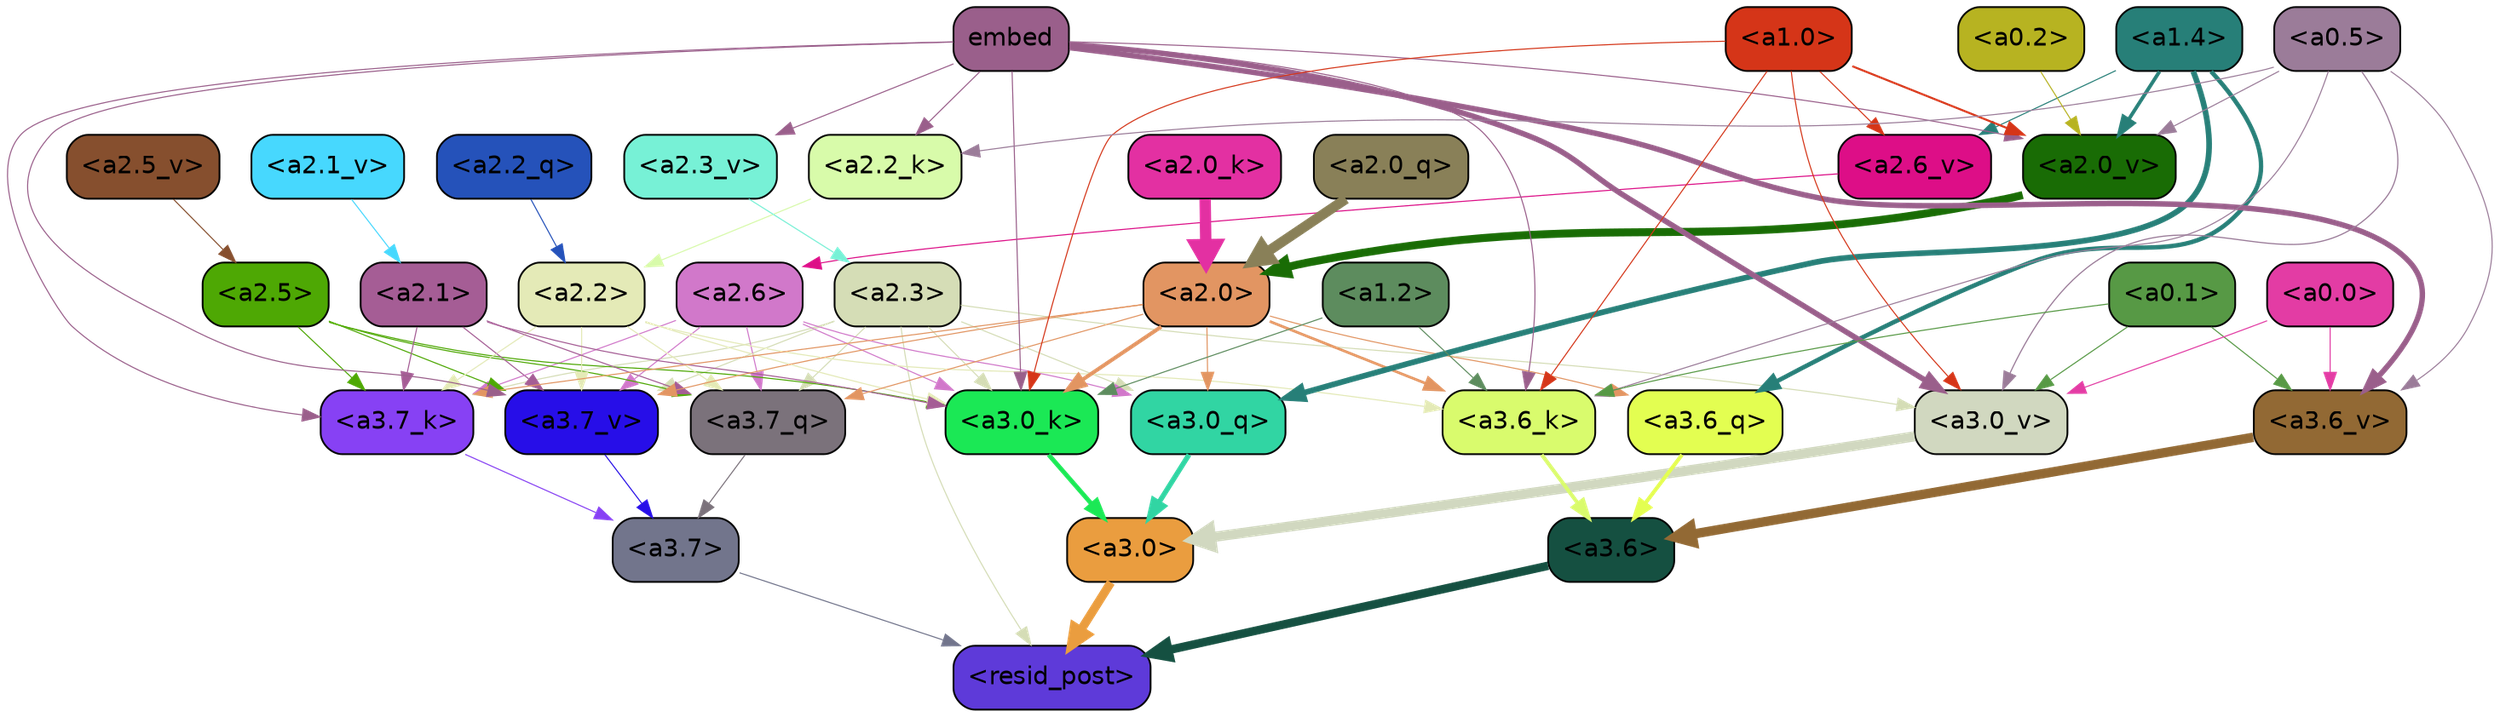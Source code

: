 strict digraph "" {
	graph [bgcolor=transparent,
		layout=dot,
		overlap=false,
		splines=true
	];
	"<a3.7>"	[color=black,
		fillcolor="#72758c",
		fontname=Helvetica,
		shape=box,
		style="filled, rounded"];
	"<resid_post>"	[color=black,
		fillcolor="#5e3ad9",
		fontname=Helvetica,
		shape=box,
		style="filled, rounded"];
	"<a3.7>" -> "<resid_post>"	[color="#72758c",
		penwidth=0.6];
	"<a3.6>"	[color=black,
		fillcolor="#155041",
		fontname=Helvetica,
		shape=box,
		style="filled, rounded"];
	"<a3.6>" -> "<resid_post>"	[color="#155041",
		penwidth=4.7534414529800415];
	"<a3.0>"	[color=black,
		fillcolor="#ea9d3f",
		fontname=Helvetica,
		shape=box,
		style="filled, rounded"];
	"<a3.0>" -> "<resid_post>"	[color="#ea9d3f",
		penwidth=4.898576855659485];
	"<a2.3>"	[color=black,
		fillcolor="#d5ddb6",
		fontname=Helvetica,
		shape=box,
		style="filled, rounded"];
	"<a2.3>" -> "<resid_post>"	[color="#d5ddb6",
		penwidth=0.6];
	"<a3.7_q>"	[color=black,
		fillcolor="#7b727b",
		fontname=Helvetica,
		shape=box,
		style="filled, rounded"];
	"<a2.3>" -> "<a3.7_q>"	[color="#d5ddb6",
		penwidth=0.6];
	"<a3.0_q>"	[color=black,
		fillcolor="#31d5a3",
		fontname=Helvetica,
		shape=box,
		style="filled, rounded"];
	"<a2.3>" -> "<a3.0_q>"	[color="#d5ddb6",
		penwidth=0.6];
	"<a3.7_k>"	[color=black,
		fillcolor="#8741f4",
		fontname=Helvetica,
		shape=box,
		style="filled, rounded"];
	"<a2.3>" -> "<a3.7_k>"	[color="#d5ddb6",
		penwidth=0.6];
	"<a3.0_k>"	[color=black,
		fillcolor="#1be855",
		fontname=Helvetica,
		shape=box,
		style="filled, rounded"];
	"<a2.3>" -> "<a3.0_k>"	[color="#d5ddb6",
		penwidth=0.6];
	"<a3.7_v>"	[color=black,
		fillcolor="#270ee8",
		fontname=Helvetica,
		shape=box,
		style="filled, rounded"];
	"<a2.3>" -> "<a3.7_v>"	[color="#d5ddb6",
		penwidth=0.6];
	"<a3.0_v>"	[color=black,
		fillcolor="#d1d8c0",
		fontname=Helvetica,
		shape=box,
		style="filled, rounded"];
	"<a2.3>" -> "<a3.0_v>"	[color="#d5ddb6",
		penwidth=0.6];
	"<a3.7_q>" -> "<a3.7>"	[color="#7b727b",
		penwidth=0.6];
	"<a3.6_q>"	[color=black,
		fillcolor="#e3fe51",
		fontname=Helvetica,
		shape=box,
		style="filled, rounded"];
	"<a3.6_q>" -> "<a3.6>"	[color="#e3fe51",
		penwidth=2.160832464694977];
	"<a3.0_q>" -> "<a3.0>"	[color="#31d5a3",
		penwidth=2.870753765106201];
	"<a3.7_k>" -> "<a3.7>"	[color="#8741f4",
		penwidth=0.6];
	"<a3.6_k>"	[color=black,
		fillcolor="#d9fb6d",
		fontname=Helvetica,
		shape=box,
		style="filled, rounded"];
	"<a3.6_k>" -> "<a3.6>"	[color="#d9fb6d",
		penwidth=2.13908451795578];
	"<a3.0_k>" -> "<a3.0>"	[color="#1be855",
		penwidth=2.520303964614868];
	"<a3.7_v>" -> "<a3.7>"	[color="#270ee8",
		penwidth=0.6];
	"<a3.6_v>"	[color=black,
		fillcolor="#926934",
		fontname=Helvetica,
		shape=box,
		style="filled, rounded"];
	"<a3.6_v>" -> "<a3.6>"	[color="#926934",
		penwidth=5.297133803367615];
	"<a3.0_v>" -> "<a3.0>"	[color="#d1d8c0",
		penwidth=5.680712580680847];
	"<a2.6>"	[color=black,
		fillcolor="#d178ca",
		fontname=Helvetica,
		shape=box,
		style="filled, rounded"];
	"<a2.6>" -> "<a3.7_q>"	[color="#d178ca",
		penwidth=0.6];
	"<a2.6>" -> "<a3.0_q>"	[color="#d178ca",
		penwidth=0.6];
	"<a2.6>" -> "<a3.7_k>"	[color="#d178ca",
		penwidth=0.6];
	"<a2.6>" -> "<a3.0_k>"	[color="#d178ca",
		penwidth=0.6];
	"<a2.6>" -> "<a3.7_v>"	[color="#d178ca",
		penwidth=0.6];
	"<a2.5>"	[color=black,
		fillcolor="#4ea804",
		fontname=Helvetica,
		shape=box,
		style="filled, rounded"];
	"<a2.5>" -> "<a3.7_q>"	[color="#4ea804",
		penwidth=0.6];
	"<a2.5>" -> "<a3.7_k>"	[color="#4ea804",
		penwidth=0.6];
	"<a2.5>" -> "<a3.0_k>"	[color="#4ea804",
		penwidth=0.6];
	"<a2.5>" -> "<a3.7_v>"	[color="#4ea804",
		penwidth=0.6];
	"<a2.2>"	[color=black,
		fillcolor="#e4eab7",
		fontname=Helvetica,
		shape=box,
		style="filled, rounded"];
	"<a2.2>" -> "<a3.7_q>"	[color="#e4eab7",
		penwidth=0.6];
	"<a2.2>" -> "<a3.7_k>"	[color="#e4eab7",
		penwidth=0.6];
	"<a2.2>" -> "<a3.6_k>"	[color="#e4eab7",
		penwidth=0.6];
	"<a2.2>" -> "<a3.0_k>"	[color="#e4eab7",
		penwidth=0.6];
	"<a2.2>" -> "<a3.7_v>"	[color="#e4eab7",
		penwidth=0.6];
	"<a2.1>"	[color=black,
		fillcolor="#a55d95",
		fontname=Helvetica,
		shape=box,
		style="filled, rounded"];
	"<a2.1>" -> "<a3.7_q>"	[color="#a55d95",
		penwidth=0.6];
	"<a2.1>" -> "<a3.7_k>"	[color="#a55d95",
		penwidth=0.6];
	"<a2.1>" -> "<a3.0_k>"	[color="#a55d95",
		penwidth=0.6];
	"<a2.1>" -> "<a3.7_v>"	[color="#a55d95",
		penwidth=0.6];
	"<a2.0>"	[color=black,
		fillcolor="#e29562",
		fontname=Helvetica,
		shape=box,
		style="filled, rounded"];
	"<a2.0>" -> "<a3.7_q>"	[color="#e29562",
		penwidth=0.6];
	"<a2.0>" -> "<a3.6_q>"	[color="#e29562",
		penwidth=0.6];
	"<a2.0>" -> "<a3.0_q>"	[color="#e29562",
		penwidth=0.6];
	"<a2.0>" -> "<a3.7_k>"	[color="#e29562",
		penwidth=0.6];
	"<a2.0>" -> "<a3.6_k>"	[color="#e29562",
		penwidth=1.4855384826660156];
	"<a2.0>" -> "<a3.0_k>"	[color="#e29562",
		penwidth=2.142689883708954];
	"<a2.0>" -> "<a3.7_v>"	[color="#e29562",
		penwidth=0.6];
	"<a1.4>"	[color=black,
		fillcolor="#277f78",
		fontname=Helvetica,
		shape=box,
		style="filled, rounded"];
	"<a1.4>" -> "<a3.6_q>"	[color="#277f78",
		penwidth=2.4767253398895264];
	"<a1.4>" -> "<a3.0_q>"	[color="#277f78",
		penwidth=3.192750334739685];
	"<a2.6_v>"	[color=black,
		fillcolor="#dd0e87",
		fontname=Helvetica,
		shape=box,
		style="filled, rounded"];
	"<a1.4>" -> "<a2.6_v>"	[color="#277f78",
		penwidth=0.6];
	"<a2.0_v>"	[color=black,
		fillcolor="#196c05",
		fontname=Helvetica,
		shape=box,
		style="filled, rounded"];
	"<a1.4>" -> "<a2.0_v>"	[color="#277f78",
		penwidth=2.0349366441369057];
	embed	[color=black,
		fillcolor="#9a5f8b",
		fontname=Helvetica,
		shape=box,
		style="filled, rounded"];
	embed -> "<a3.7_k>"	[color="#9a5f8b",
		penwidth=0.6];
	embed -> "<a3.6_k>"	[color="#9a5f8b",
		penwidth=0.6];
	embed -> "<a3.0_k>"	[color="#9a5f8b",
		penwidth=0.6015868484973907];
	embed -> "<a3.7_v>"	[color="#9a5f8b",
		penwidth=0.6];
	embed -> "<a3.6_v>"	[color="#9a5f8b",
		penwidth=3.067279100418091];
	embed -> "<a3.0_v>"	[color="#9a5f8b",
		penwidth=3.0891895294189453];
	"<a2.2_k>"	[color=black,
		fillcolor="#d8fbaa",
		fontname=Helvetica,
		shape=box,
		style="filled, rounded"];
	embed -> "<a2.2_k>"	[color="#9a5f8b",
		penwidth=0.6];
	"<a2.3_v>"	[color=black,
		fillcolor="#77f1d6",
		fontname=Helvetica,
		shape=box,
		style="filled, rounded"];
	embed -> "<a2.3_v>"	[color="#9a5f8b",
		penwidth=0.6];
	embed -> "<a2.0_v>"	[color="#9a5f8b",
		penwidth=0.6];
	"<a1.2>"	[color=black,
		fillcolor="#5d8c5e",
		fontname=Helvetica,
		shape=box,
		style="filled, rounded"];
	"<a1.2>" -> "<a3.6_k>"	[color="#5d8c5e",
		penwidth=0.6];
	"<a1.2>" -> "<a3.0_k>"	[color="#5d8c5e",
		penwidth=0.6];
	"<a1.0>"	[color=black,
		fillcolor="#d53518",
		fontname=Helvetica,
		shape=box,
		style="filled, rounded"];
	"<a1.0>" -> "<a3.6_k>"	[color="#d53518",
		penwidth=0.6];
	"<a1.0>" -> "<a3.0_k>"	[color="#d53518",
		penwidth=0.6];
	"<a1.0>" -> "<a3.0_v>"	[color="#d53518",
		penwidth=0.6];
	"<a1.0>" -> "<a2.6_v>"	[color="#d53518",
		penwidth=0.6];
	"<a1.0>" -> "<a2.0_v>"	[color="#d53518",
		penwidth=1.1342760920524597];
	"<a0.5>"	[color=black,
		fillcolor="#9b7c99",
		fontname=Helvetica,
		shape=box,
		style="filled, rounded"];
	"<a0.5>" -> "<a3.6_k>"	[color="#9b7c99",
		penwidth=0.6];
	"<a0.5>" -> "<a3.6_v>"	[color="#9b7c99",
		penwidth=0.6];
	"<a0.5>" -> "<a3.0_v>"	[color="#9b7c99",
		penwidth=0.6549575447570533];
	"<a0.5>" -> "<a2.2_k>"	[color="#9b7c99",
		penwidth=0.6];
	"<a0.5>" -> "<a2.0_v>"	[color="#9b7c99",
		penwidth=0.6];
	"<a0.1>"	[color=black,
		fillcolor="#579945",
		fontname=Helvetica,
		shape=box,
		style="filled, rounded"];
	"<a0.1>" -> "<a3.6_k>"	[color="#579945",
		penwidth=0.6];
	"<a0.1>" -> "<a3.6_v>"	[color="#579945",
		penwidth=0.6];
	"<a0.1>" -> "<a3.0_v>"	[color="#579945",
		penwidth=0.6];
	"<a0.0>"	[color=black,
		fillcolor="#e33ca4",
		fontname=Helvetica,
		shape=box,
		style="filled, rounded"];
	"<a0.0>" -> "<a3.6_v>"	[color="#e33ca4",
		penwidth=0.6];
	"<a0.0>" -> "<a3.0_v>"	[color="#e33ca4",
		penwidth=0.6];
	"<a2.2_q>"	[color=black,
		fillcolor="#2552ba",
		fontname=Helvetica,
		shape=box,
		style="filled, rounded"];
	"<a2.2_q>" -> "<a2.2>"	[color="#2552ba",
		penwidth=0.6];
	"<a2.0_q>"	[color=black,
		fillcolor="#898058",
		fontname=Helvetica,
		shape=box,
		style="filled, rounded"];
	"<a2.0_q>" -> "<a2.0>"	[color="#898058",
		penwidth=5.653985500335693];
	"<a2.2_k>" -> "<a2.2>"	[color="#d8fbaa",
		penwidth=0.6];
	"<a2.0_k>"	[color=black,
		fillcolor="#e330a2",
		fontname=Helvetica,
		shape=box,
		style="filled, rounded"];
	"<a2.0_k>" -> "<a2.0>"	[color="#e330a2",
		penwidth=6.397904872894287];
	"<a2.6_v>" -> "<a2.6>"	[color="#dd0e87",
		penwidth=0.6];
	"<a2.5_v>"	[color=black,
		fillcolor="#864f2e",
		fontname=Helvetica,
		shape=box,
		style="filled, rounded"];
	"<a2.5_v>" -> "<a2.5>"	[color="#864f2e",
		penwidth=0.6];
	"<a2.3_v>" -> "<a2.3>"	[color="#77f1d6",
		penwidth=0.6];
	"<a2.1_v>"	[color=black,
		fillcolor="#47d8fe",
		fontname=Helvetica,
		shape=box,
		style="filled, rounded"];
	"<a2.1_v>" -> "<a2.1>"	[color="#47d8fe",
		penwidth=0.6];
	"<a2.0_v>" -> "<a2.0>"	[color="#196c05",
		penwidth=4.48047137260437];
	"<a0.2>"	[color=black,
		fillcolor="#b7b321",
		fontname=Helvetica,
		shape=box,
		style="filled, rounded"];
	"<a0.2>" -> "<a2.0_v>"	[color="#b7b321",
		penwidth=0.6];
}
